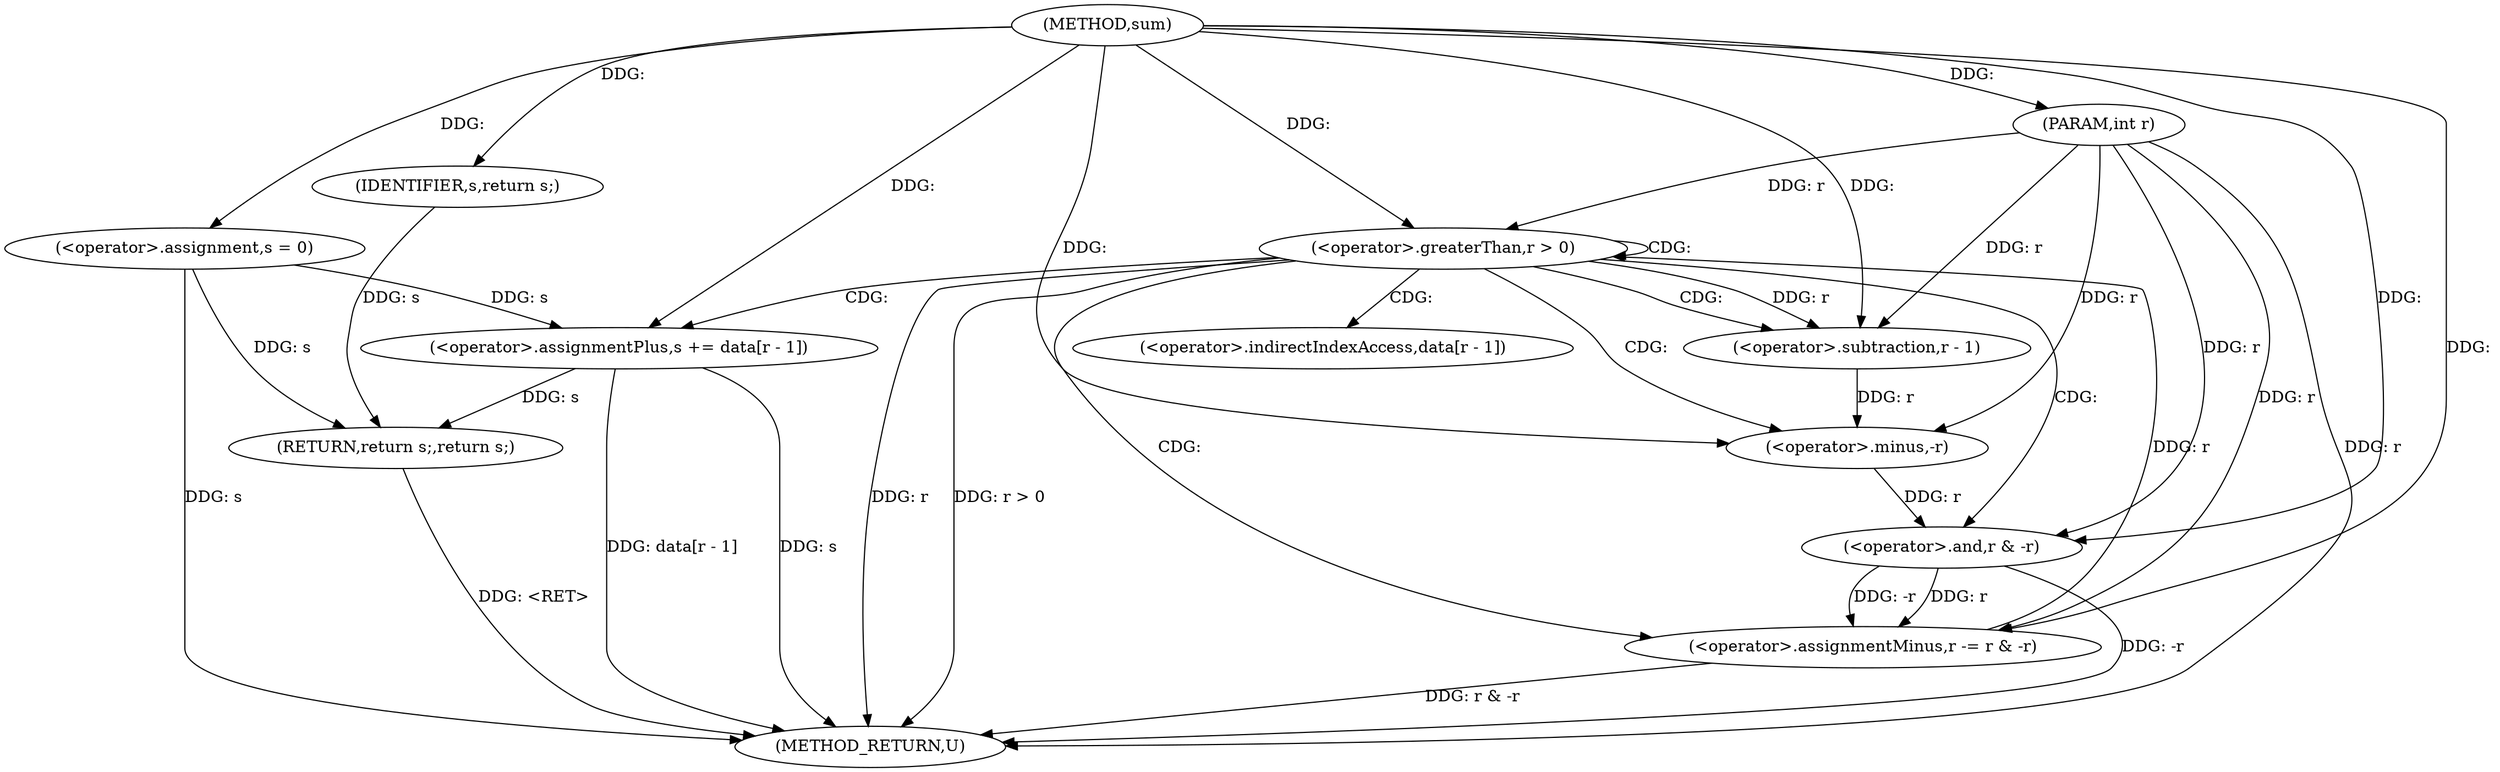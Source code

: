 digraph "sum" {  
"1003117" [label = "(METHOD,sum)" ]
"1003144" [label = "(METHOD_RETURN,U)" ]
"1003118" [label = "(PARAM,int r)" ]
"1003121" [label = "(<operator>.assignment,s = 0)" ]
"1003142" [label = "(RETURN,return s;,return s;)" ]
"1003125" [label = "(<operator>.greaterThan,r > 0)" ]
"1003143" [label = "(IDENTIFIER,s,return s;)" ]
"1003129" [label = "(<operator>.assignmentPlus,s += data[r - 1])" ]
"1003136" [label = "(<operator>.assignmentMinus,r -= r & -r)" ]
"1003138" [label = "(<operator>.and,r & -r)" ]
"1003133" [label = "(<operator>.subtraction,r - 1)" ]
"1003140" [label = "(<operator>.minus,-r)" ]
"1003131" [label = "(<operator>.indirectIndexAccess,data[r - 1])" ]
  "1003118" -> "1003144"  [ label = "DDG: r"] 
  "1003121" -> "1003144"  [ label = "DDG: s"] 
  "1003125" -> "1003144"  [ label = "DDG: r"] 
  "1003125" -> "1003144"  [ label = "DDG: r > 0"] 
  "1003129" -> "1003144"  [ label = "DDG: s"] 
  "1003129" -> "1003144"  [ label = "DDG: data[r - 1]"] 
  "1003138" -> "1003144"  [ label = "DDG: -r"] 
  "1003136" -> "1003144"  [ label = "DDG: r & -r"] 
  "1003142" -> "1003144"  [ label = "DDG: <RET>"] 
  "1003117" -> "1003118"  [ label = "DDG: "] 
  "1003117" -> "1003121"  [ label = "DDG: "] 
  "1003143" -> "1003142"  [ label = "DDG: s"] 
  "1003121" -> "1003142"  [ label = "DDG: s"] 
  "1003129" -> "1003142"  [ label = "DDG: s"] 
  "1003117" -> "1003143"  [ label = "DDG: "] 
  "1003136" -> "1003125"  [ label = "DDG: r"] 
  "1003118" -> "1003125"  [ label = "DDG: r"] 
  "1003117" -> "1003125"  [ label = "DDG: "] 
  "1003138" -> "1003136"  [ label = "DDG: r"] 
  "1003138" -> "1003136"  [ label = "DDG: -r"] 
  "1003121" -> "1003129"  [ label = "DDG: s"] 
  "1003117" -> "1003129"  [ label = "DDG: "] 
  "1003118" -> "1003136"  [ label = "DDG: r"] 
  "1003117" -> "1003136"  [ label = "DDG: "] 
  "1003140" -> "1003138"  [ label = "DDG: r"] 
  "1003118" -> "1003138"  [ label = "DDG: r"] 
  "1003117" -> "1003138"  [ label = "DDG: "] 
  "1003125" -> "1003133"  [ label = "DDG: r"] 
  "1003118" -> "1003133"  [ label = "DDG: r"] 
  "1003117" -> "1003133"  [ label = "DDG: "] 
  "1003133" -> "1003140"  [ label = "DDG: r"] 
  "1003118" -> "1003140"  [ label = "DDG: r"] 
  "1003117" -> "1003140"  [ label = "DDG: "] 
  "1003125" -> "1003138"  [ label = "CDG: "] 
  "1003125" -> "1003140"  [ label = "CDG: "] 
  "1003125" -> "1003133"  [ label = "CDG: "] 
  "1003125" -> "1003129"  [ label = "CDG: "] 
  "1003125" -> "1003125"  [ label = "CDG: "] 
  "1003125" -> "1003131"  [ label = "CDG: "] 
  "1003125" -> "1003136"  [ label = "CDG: "] 
}
